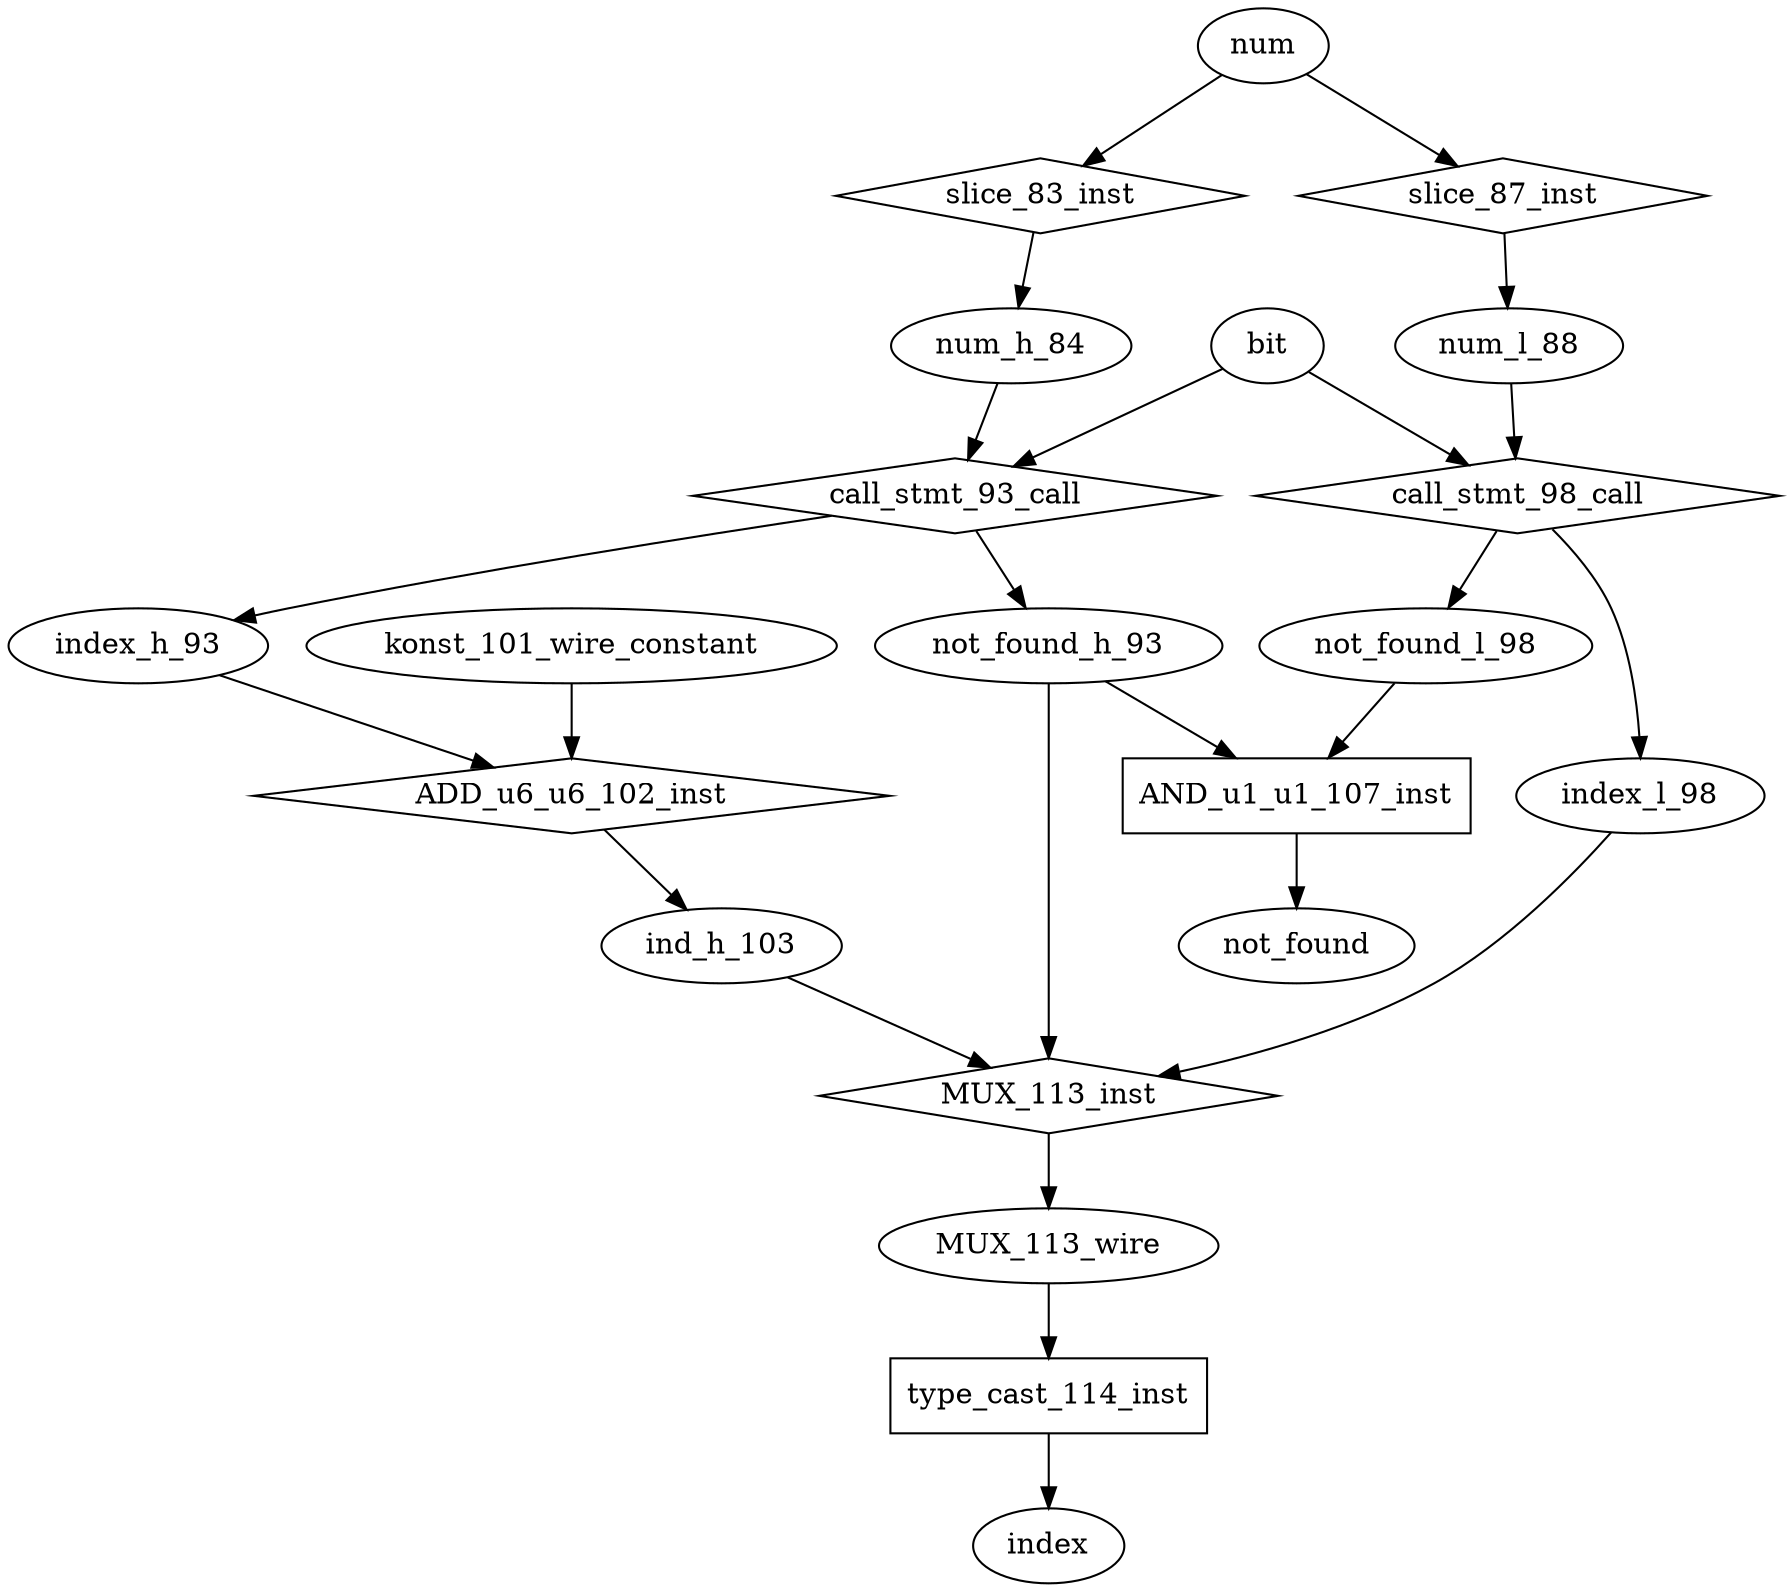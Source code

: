 digraph data_path {
  MUX_113_wire [shape=ellipse];
  ind_h_103 [shape=ellipse];
  index_h_93 [shape=ellipse];
  index_l_98 [shape=ellipse];
  konst_101_wire_constant [shape=ellipse];
  not_found_h_93 [shape=ellipse];
  not_found_l_98 [shape=ellipse];
  num_h_84 [shape=ellipse];
  num_l_88 [shape=ellipse];
  ADD_u6_u6_102_inst [shape=diamond];
index_h_93  -> ADD_u6_u6_102_inst;
konst_101_wire_constant  -> ADD_u6_u6_102_inst;
ADD_u6_u6_102_inst -> ind_h_103;
  AND_u1_u1_107_inst [shape=rectangle];
not_found_h_93  -> AND_u1_u1_107_inst;
not_found_l_98  -> AND_u1_u1_107_inst;
AND_u1_u1_107_inst -> not_found;
  MUX_113_inst [shape=diamond];
not_found_h_93  -> MUX_113_inst;
index_l_98  -> MUX_113_inst;
ind_h_103  -> MUX_113_inst;
MUX_113_inst -> MUX_113_wire;
  call_stmt_93_call [shape=diamond];
num_h_84  -> call_stmt_93_call;
bit  -> call_stmt_93_call;
call_stmt_93_call -> index_h_93;
call_stmt_93_call -> not_found_h_93;
  call_stmt_98_call [shape=diamond];
num_l_88  -> call_stmt_98_call;
bit  -> call_stmt_98_call;
call_stmt_98_call -> index_l_98;
call_stmt_98_call -> not_found_l_98;
  slice_83_inst [shape=diamond];
num  -> slice_83_inst;
slice_83_inst -> num_h_84;
  slice_87_inst [shape=diamond];
num  -> slice_87_inst;
slice_87_inst -> num_l_88;
  type_cast_114_inst [shape=rectangle];
MUX_113_wire  -> type_cast_114_inst;
type_cast_114_inst -> index;
}
